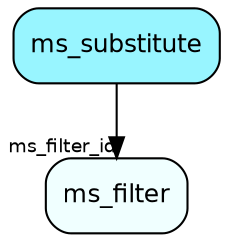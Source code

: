 digraph ms_substitute  {
node [shape = box style="rounded, filled" fontname = "Helvetica" fontsize = "12" ]
edge [fontname = "Helvetica" fontsize = "9"]

ms_substitute[fillcolor = "cadetblue1"]
ms_filter[fillcolor = "azure1"]
ms_substitute -> ms_filter [headlabel = "ms_filter_id"]
}
